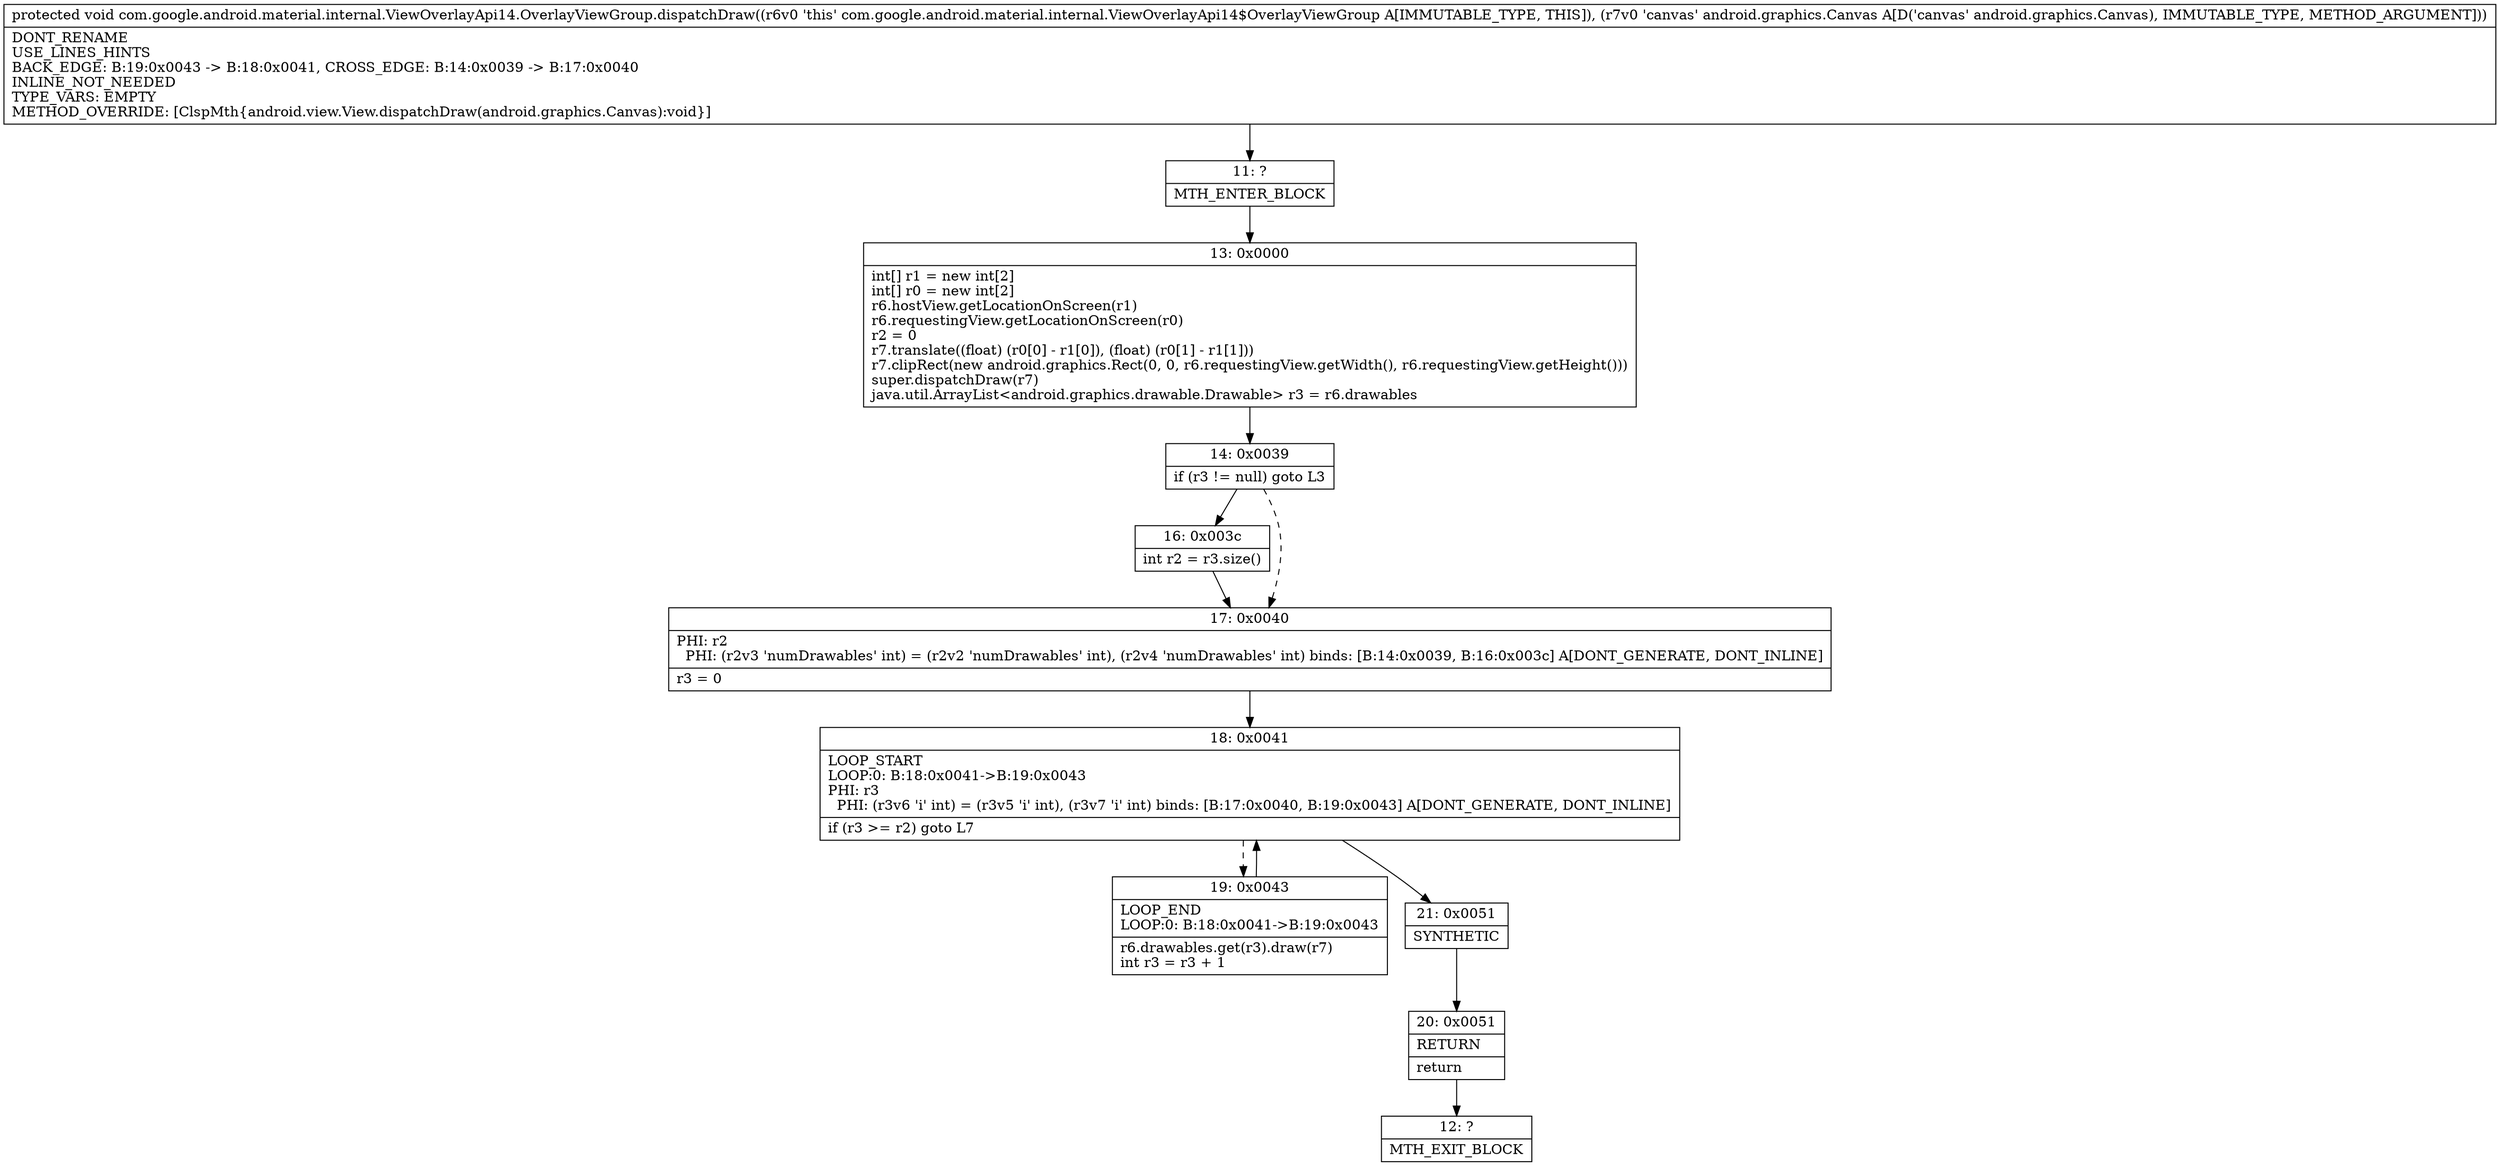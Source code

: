 digraph "CFG forcom.google.android.material.internal.ViewOverlayApi14.OverlayViewGroup.dispatchDraw(Landroid\/graphics\/Canvas;)V" {
Node_11 [shape=record,label="{11\:\ ?|MTH_ENTER_BLOCK\l}"];
Node_13 [shape=record,label="{13\:\ 0x0000|int[] r1 = new int[2]\lint[] r0 = new int[2]\lr6.hostView.getLocationOnScreen(r1)\lr6.requestingView.getLocationOnScreen(r0)\lr2 = 0\lr7.translate((float) (r0[0] \- r1[0]), (float) (r0[1] \- r1[1]))\lr7.clipRect(new android.graphics.Rect(0, 0, r6.requestingView.getWidth(), r6.requestingView.getHeight()))\lsuper.dispatchDraw(r7)\ljava.util.ArrayList\<android.graphics.drawable.Drawable\> r3 = r6.drawables\l}"];
Node_14 [shape=record,label="{14\:\ 0x0039|if (r3 != null) goto L3\l}"];
Node_16 [shape=record,label="{16\:\ 0x003c|int r2 = r3.size()\l}"];
Node_17 [shape=record,label="{17\:\ 0x0040|PHI: r2 \l  PHI: (r2v3 'numDrawables' int) = (r2v2 'numDrawables' int), (r2v4 'numDrawables' int) binds: [B:14:0x0039, B:16:0x003c] A[DONT_GENERATE, DONT_INLINE]\l|r3 = 0\l}"];
Node_18 [shape=record,label="{18\:\ 0x0041|LOOP_START\lLOOP:0: B:18:0x0041\-\>B:19:0x0043\lPHI: r3 \l  PHI: (r3v6 'i' int) = (r3v5 'i' int), (r3v7 'i' int) binds: [B:17:0x0040, B:19:0x0043] A[DONT_GENERATE, DONT_INLINE]\l|if (r3 \>= r2) goto L7\l}"];
Node_19 [shape=record,label="{19\:\ 0x0043|LOOP_END\lLOOP:0: B:18:0x0041\-\>B:19:0x0043\l|r6.drawables.get(r3).draw(r7)\lint r3 = r3 + 1\l}"];
Node_21 [shape=record,label="{21\:\ 0x0051|SYNTHETIC\l}"];
Node_20 [shape=record,label="{20\:\ 0x0051|RETURN\l|return\l}"];
Node_12 [shape=record,label="{12\:\ ?|MTH_EXIT_BLOCK\l}"];
MethodNode[shape=record,label="{protected void com.google.android.material.internal.ViewOverlayApi14.OverlayViewGroup.dispatchDraw((r6v0 'this' com.google.android.material.internal.ViewOverlayApi14$OverlayViewGroup A[IMMUTABLE_TYPE, THIS]), (r7v0 'canvas' android.graphics.Canvas A[D('canvas' android.graphics.Canvas), IMMUTABLE_TYPE, METHOD_ARGUMENT]))  | DONT_RENAME\lUSE_LINES_HINTS\lBACK_EDGE: B:19:0x0043 \-\> B:18:0x0041, CROSS_EDGE: B:14:0x0039 \-\> B:17:0x0040\lINLINE_NOT_NEEDED\lTYPE_VARS: EMPTY\lMETHOD_OVERRIDE: [ClspMth\{android.view.View.dispatchDraw(android.graphics.Canvas):void\}]\l}"];
MethodNode -> Node_11;Node_11 -> Node_13;
Node_13 -> Node_14;
Node_14 -> Node_16;
Node_14 -> Node_17[style=dashed];
Node_16 -> Node_17;
Node_17 -> Node_18;
Node_18 -> Node_19[style=dashed];
Node_18 -> Node_21;
Node_19 -> Node_18;
Node_21 -> Node_20;
Node_20 -> Node_12;
}

